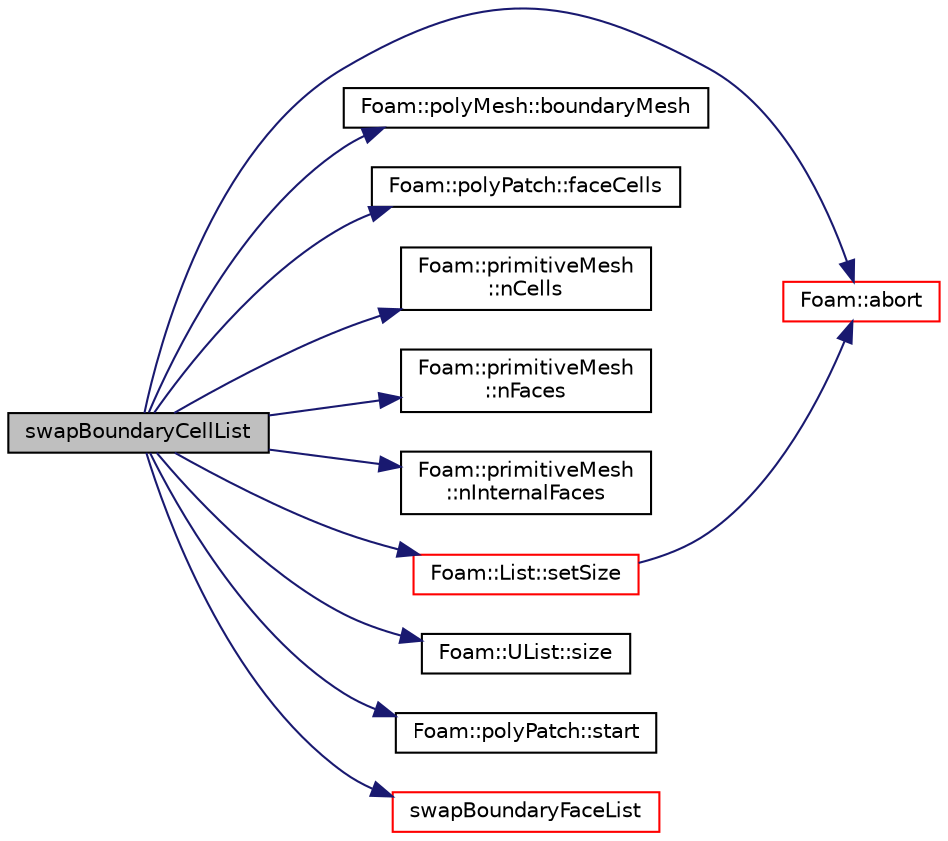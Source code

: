 digraph "swapBoundaryCellList"
{
  bgcolor="transparent";
  edge [fontname="Helvetica",fontsize="10",labelfontname="Helvetica",labelfontsize="10"];
  node [fontname="Helvetica",fontsize="10",shape=record];
  rankdir="LR";
  Node1 [label="swapBoundaryCellList",height=0.2,width=0.4,color="black", fillcolor="grey75", style="filled", fontcolor="black"];
  Node1 -> Node2 [color="midnightblue",fontsize="10",style="solid",fontname="Helvetica"];
  Node2 [label="Foam::abort",height=0.2,width=0.4,color="red",URL="$a10675.html#a447107a607d03e417307c203fa5fb44b"];
  Node1 -> Node3 [color="midnightblue",fontsize="10",style="solid",fontname="Helvetica"];
  Node3 [label="Foam::polyMesh::boundaryMesh",height=0.2,width=0.4,color="black",URL="$a01905.html#a6b7f5ba89250dbd7a1c6c7860ab60fe3",tooltip="Return boundary mesh. "];
  Node1 -> Node4 [color="midnightblue",fontsize="10",style="solid",fontname="Helvetica"];
  Node4 [label="Foam::polyPatch::faceCells",height=0.2,width=0.4,color="black",URL="$a01922.html#a7cbd3f7d875089fbed897f536ef662c9",tooltip="Return face-cell addressing. "];
  Node1 -> Node5 [color="midnightblue",fontsize="10",style="solid",fontname="Helvetica"];
  Node5 [label="Foam::primitiveMesh\l::nCells",height=0.2,width=0.4,color="black",URL="$a01956.html#ae79b5e96cf8d9a4e6b3993e6f2709374"];
  Node1 -> Node6 [color="midnightblue",fontsize="10",style="solid",fontname="Helvetica"];
  Node6 [label="Foam::primitiveMesh\l::nFaces",height=0.2,width=0.4,color="black",URL="$a01956.html#a9be088de373a98524a153de7da0e92e8"];
  Node1 -> Node7 [color="midnightblue",fontsize="10",style="solid",fontname="Helvetica"];
  Node7 [label="Foam::primitiveMesh\l::nInternalFaces",height=0.2,width=0.4,color="black",URL="$a01956.html#aa1eec60bd258a70018b8ffda0dced7bb"];
  Node1 -> Node8 [color="midnightblue",fontsize="10",style="solid",fontname="Helvetica"];
  Node8 [label="Foam::List::setSize",height=0.2,width=0.4,color="red",URL="$a01355.html#aedb985ffeaf1bdbfeccc2a8730405703",tooltip="Reset size of List. "];
  Node8 -> Node2 [color="midnightblue",fontsize="10",style="solid",fontname="Helvetica"];
  Node1 -> Node9 [color="midnightblue",fontsize="10",style="solid",fontname="Helvetica"];
  Node9 [label="Foam::UList::size",height=0.2,width=0.4,color="black",URL="$a02720.html#a723361dc2020160f5492e8fe2d09fa44",tooltip="Return the number of elements in the UList. "];
  Node1 -> Node10 [color="midnightblue",fontsize="10",style="solid",fontname="Helvetica"];
  Node10 [label="Foam::polyPatch::start",height=0.2,width=0.4,color="black",URL="$a01922.html#a861f370e41af7d54d7ff91da65de6e6a",tooltip="Return start label of this patch in the polyMesh face list. "];
  Node1 -> Node11 [color="midnightblue",fontsize="10",style="solid",fontname="Helvetica"];
  Node11 [label="swapBoundaryFaceList",height=0.2,width=0.4,color="red",URL="$a02532.html#a30e4f2ce2c2399c35f5d674bdb7c07fd",tooltip="Swap coupled boundary face values. "];
}
